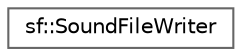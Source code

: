 digraph "Graphical Class Hierarchy"
{
 // LATEX_PDF_SIZE
  bgcolor="transparent";
  edge [fontname=Helvetica,fontsize=10,labelfontname=Helvetica,labelfontsize=10];
  node [fontname=Helvetica,fontsize=10,shape=box,height=0.2,width=0.4];
  rankdir="LR";
  Node0 [id="Node000000",label="sf::SoundFileWriter",height=0.2,width=0.4,color="grey40", fillcolor="white", style="filled",URL="$classsf_1_1_sound_file_writer.html",tooltip="Abstract base class for sound file encoding."];
}
